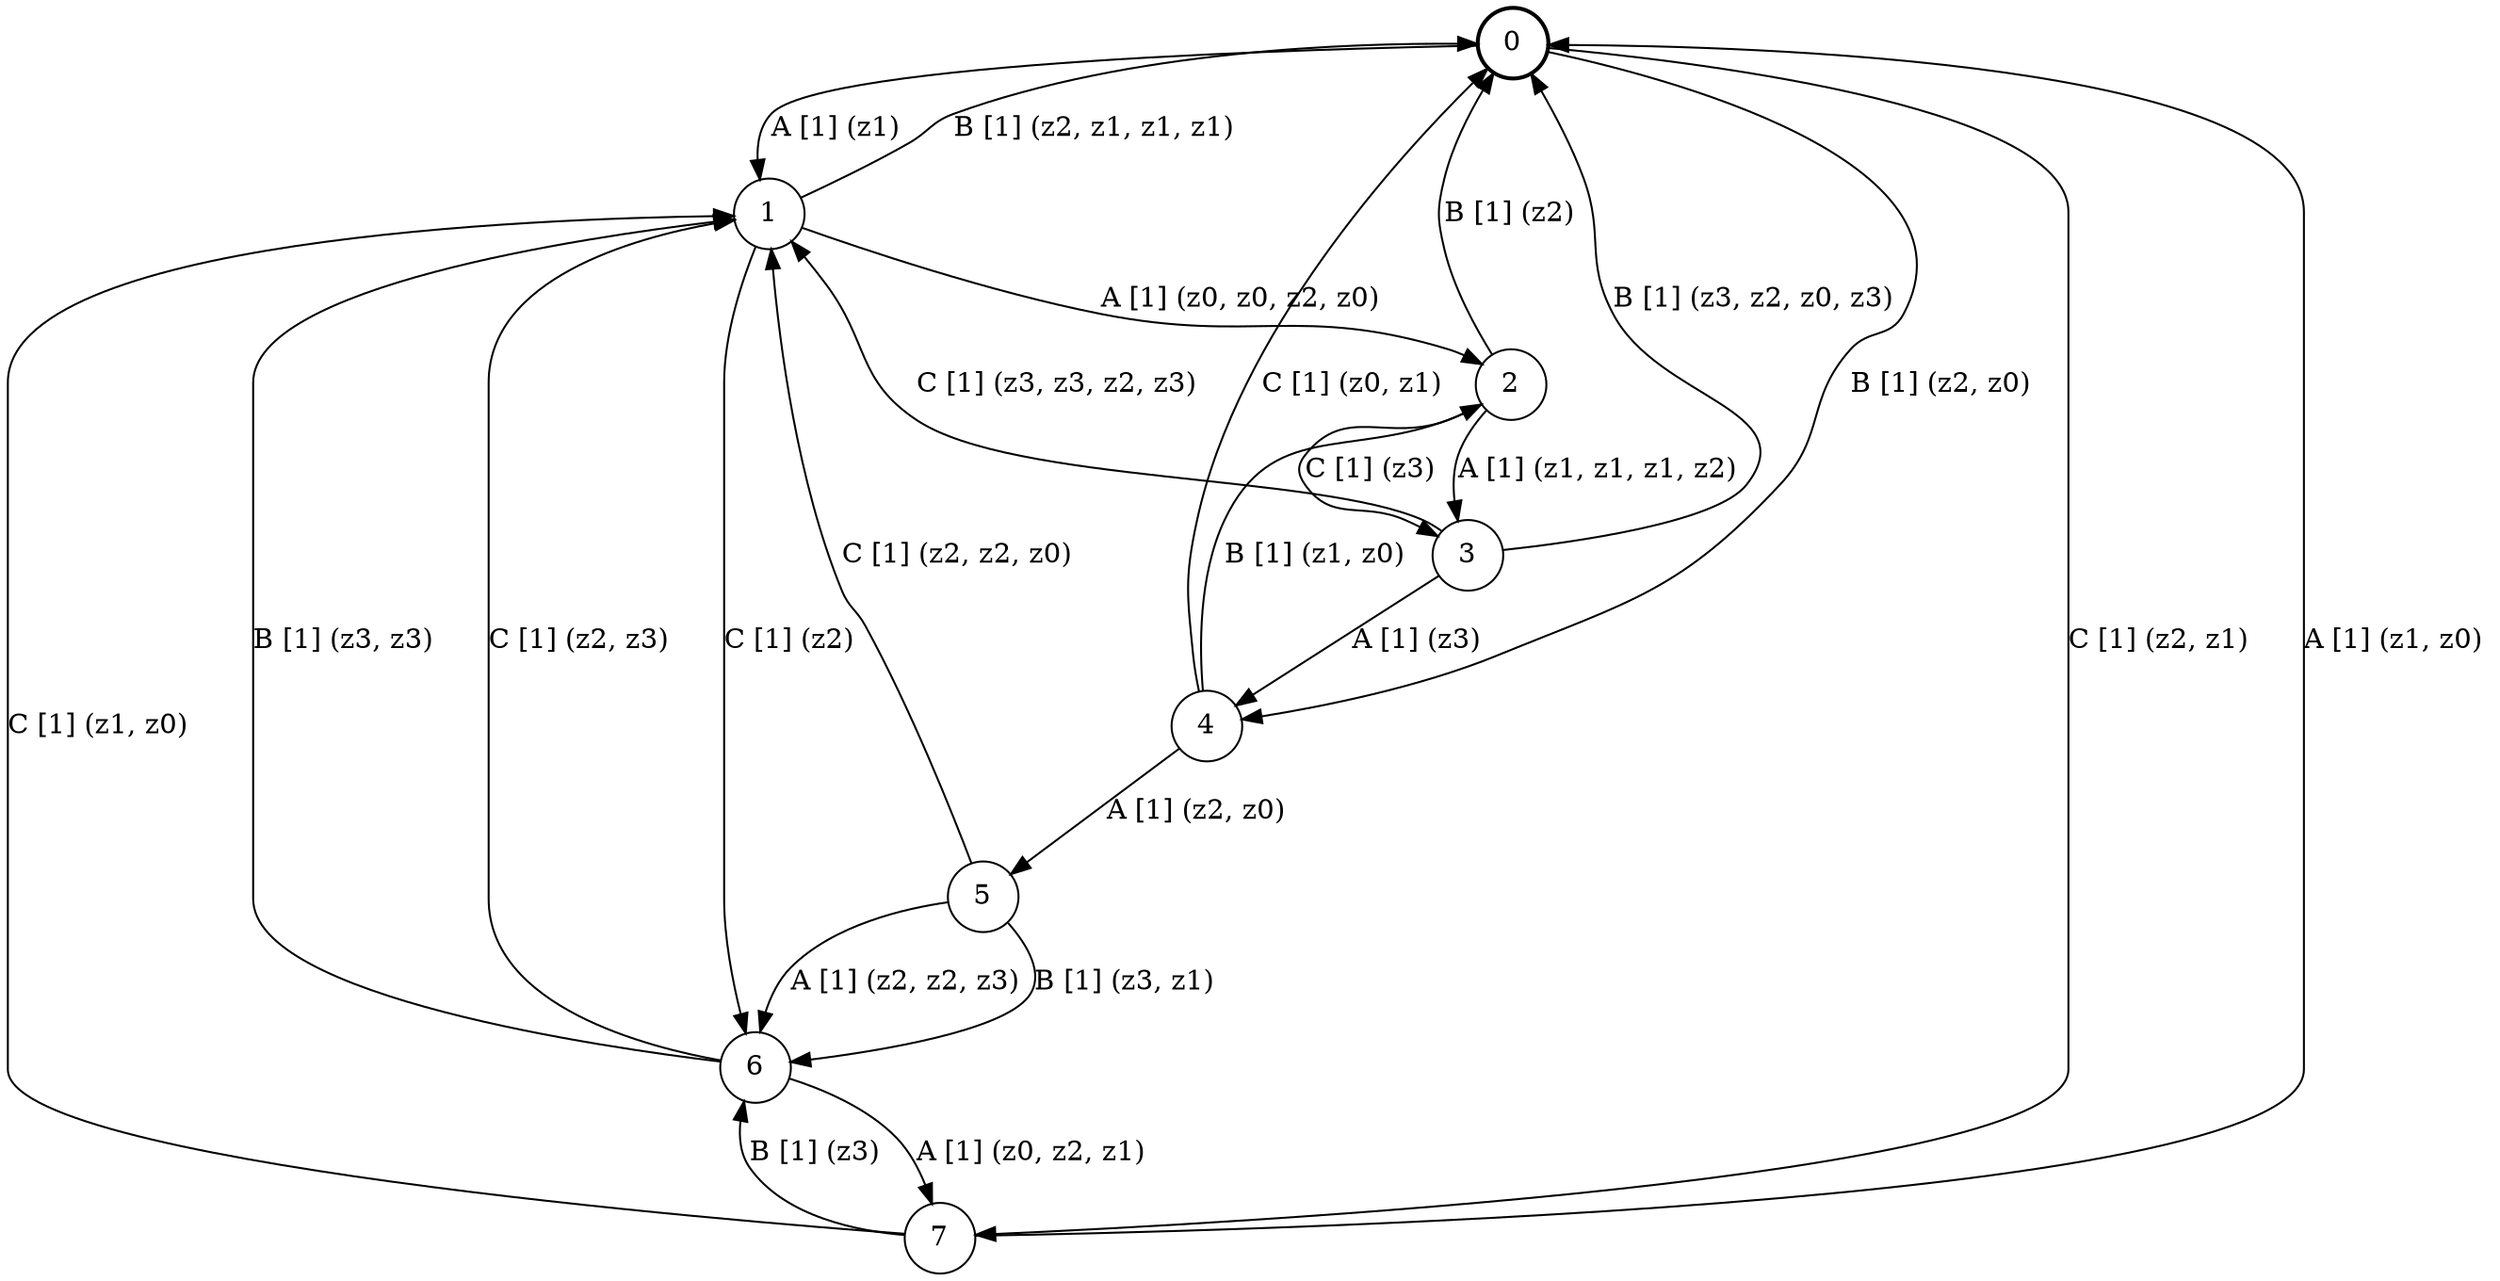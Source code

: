 # generated file, don't try to modify
# command: dot -Tpng <filename> > tree.png
digraph Automaton {
    node [shape = circle];
    0 [style = "bold"];
    0 -> 1 [label = "A [1] (z1) "];
    0 -> 4 [label = "B [1] (z2, z0) "];
    0 -> 7 [label = "C [1] (z2, z1) "];
    1 -> 2 [label = "A [1] (z0, z0, z2, z0) "];
    1 -> 0 [label = "B [1] (z2, z1, z1, z1) "];
    1 -> 6 [label = "C [1] (z2) "];
    2 -> 3 [label = "A [1] (z1, z1, z1, z2) "];
    2 -> 0 [label = "B [1] (z2) "];
    2 -> 3 [label = "C [1] (z3) "];
    3 -> 4 [label = "A [1] (z3) "];
    3 -> 0 [label = "B [1] (z3, z2, z0, z3) "];
    3 -> 1 [label = "C [1] (z3, z3, z2, z3) "];
    4 -> 5 [label = "A [1] (z2, z0) "];
    4 -> 2 [label = "B [1] (z1, z0) "];
    4 -> 0 [label = "C [1] (z0, z1) "];
    5 -> 6 [label = "A [1] (z2, z2, z3) "];
    5 -> 6 [label = "B [1] (z3, z1) "];
    5 -> 1 [label = "C [1] (z2, z2, z0) "];
    6 -> 7 [label = "A [1] (z0, z2, z1) "];
    6 -> 1 [label = "B [1] (z3, z3) "];
    6 -> 1 [label = "C [1] (z2, z3) "];
    7 -> 0 [label = "A [1] (z1, z0) "];
    7 -> 6 [label = "B [1] (z3) "];
    7 -> 1 [label = "C [1] (z1, z0) "];
}
